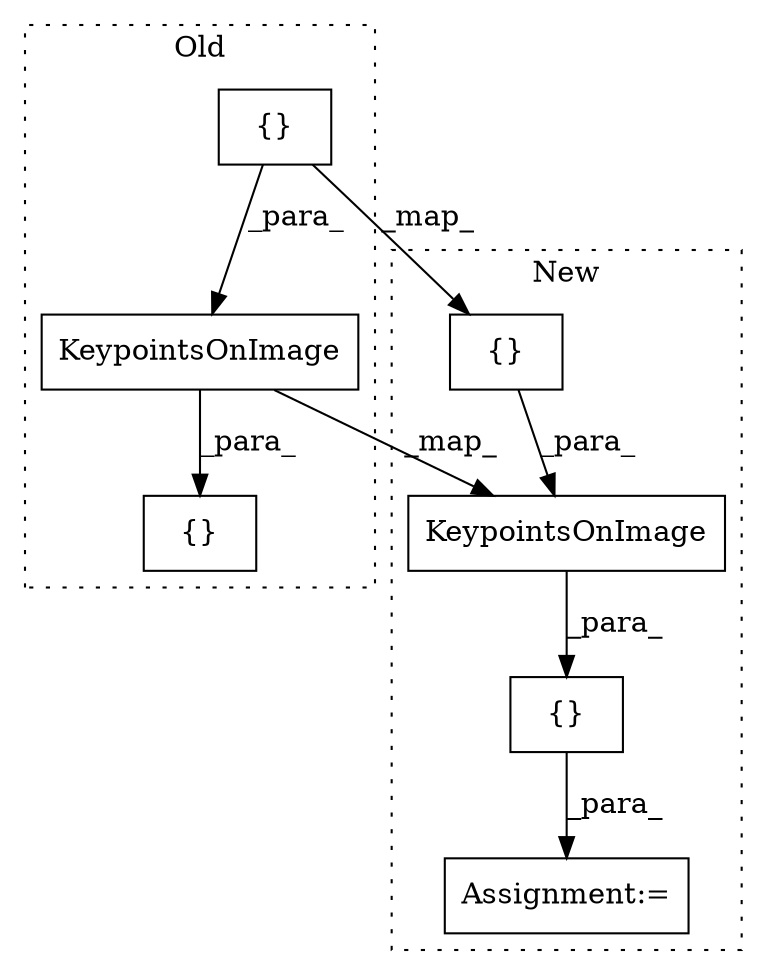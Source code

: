 digraph G {
subgraph cluster0 {
1 [label="KeypointsOnImage" a="32" s="18466,18591" l="17,2" shape="box"];
3 [label="{}" a="4" s="18458,18593" l="1,1" shape="box"];
7 [label="{}" a="4" s="18492,18555" l="1,1" shape="box"];
label = "Old";
style="dotted";
}
subgraph cluster1 {
2 [label="KeypointsOnImage" a="32" s="19399,19454" l="17,2" shape="box"];
4 [label="{}" a="4" s="19391,19456" l="1,1" shape="box"];
5 [label="Assignment:=" a="7" s="19381" l="1" shape="box"];
6 [label="{}" a="4" s="19306,19369" l="1,1" shape="box"];
label = "New";
style="dotted";
}
1 -> 2 [label="_map_"];
1 -> 3 [label="_para_"];
2 -> 4 [label="_para_"];
4 -> 5 [label="_para_"];
6 -> 2 [label="_para_"];
7 -> 6 [label="_map_"];
7 -> 1 [label="_para_"];
}